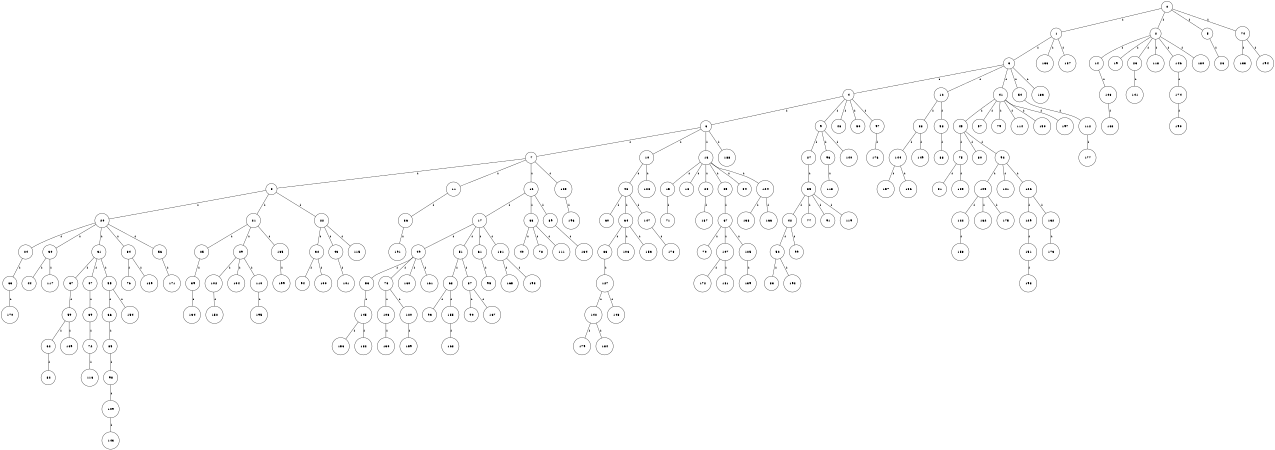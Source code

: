 graph G {
size="8.5,11;"
ratio = "expand;"
fixedsize="true;"
overlap="scale;"
node[shape=circle,width=.12,hight=.12,fontsize=12]
edge[fontsize=12]

0[label=" 0" color=black, pos="2.5122346,1.3987202!"];
1[label=" 1" color=black, pos="2.2712043,0.28105864!"];
2[label=" 2" color=black, pos="2.239887,1.299342!"];
3[label=" 3" color=black, pos="0.36699263,0.058513822!"];
4[label=" 4" color=black, pos="1.9721561,1.2209248!"];
5[label=" 5" color=black, pos="2.9621127,0.88116347!"];
6[label=" 6" color=black, pos="2.0956647,0.77506588!"];
7[label=" 7" color=black, pos="2.7527484,2.3820569!"];
8[label=" 8" color=black, pos="2.0019008,0.62851527!"];
9[label=" 9" color=black, pos="1.3125029,2.1648996!"];
10[label=" 10" color=black, pos="2.4105428,2.5068459!"];
11[label=" 11" color=black, pos="1.6314685,0.27218989!"];
12[label=" 12" color=black, pos="0.10347103,0.015933411!"];
13[label=" 13" color=black, pos="1.6748374,1.3807884!"];
14[label=" 14" color=black, pos="0.82657941,2.1055026!"];
15[label=" 15" color=black, pos="0.29790173,2.8443108!"];
16[label=" 16" color=black, pos="2.2683367,0.57290759!"];
17[label=" 17" color=black, pos="1.3824,0.13322949!"];
18[label=" 18" color=black, pos="1.2020489,2.5704781!"];
19[label=" 19" color=black, pos="1.2054351,0.43714195!"];
20[label=" 20" color=black, pos="2.3357827,0.37448986!"];
21[label=" 21" color=black, pos="1.3501722,2.7811222!"];
22[label=" 22" color=black, pos="0.91113255,2.7560794!"];
23[label=" 23" color=black, pos="0.37418425,0.50883681!"];
24[label=" 24" color=black, pos="1.0732163,1.2233605!"];
25[label=" 25" color=black, pos="2.8195516,0.24855909!"];
26[label=" 26" color=black, pos="0.9966654,2.8551178!"];
27[label=" 27" color=black, pos="0.66170526,1.5110066!"];
28[label=" 28" color=black, pos="0.74533515,2.008108!"];
29[label=" 29" color=black, pos="0.64077475,2.272259!"];
30[label=" 30" color=black, pos="0.67585496,2.7609416!"];
31[label=" 31" color=black, pos="0.62872874,0.69256015!"];
32[label=" 32" color=black, pos="0.35152278,0.15756143!"];
33[label=" 33" color=black, pos="2.2725107,2.1926748!"];
34[label=" 34" color=black, pos="0.22515776,2.4712766!"];
35[label=" 35" color=black, pos="0.34005245,0.88435095!"];
36[label=" 36" color=black, pos="1.8677797,0.18089498!"];
37[label=" 37" color=black, pos="1.6816892,0.060461749!"];
38[label=" 38" color=black, pos="2.4814925,0.40758338!"];
39[label=" 39" color=black, pos="2.0911817,2.8121663!"];
40[label=" 40" color=black, pos="1.0160642,1.6137789!"];
41[label=" 41" color=black, pos="2.3758483,2.557751!"];
42[label=" 42" color=black, pos="2.8542463,0.48786904!"];
43[label=" 43" color=black, pos="2.0113108,2.2796864!"];
44[label=" 44" color=black, pos="1.264679,2.3876449!"];
45[label=" 45" color=black, pos="1.9137354,2.3039124!"];
46[label=" 46" color=black, pos="2.26951,1.5054491!"];
47[label=" 47" color=black, pos="2.8116393,1.8033962!"];
48[label=" 48" color=black, pos="1.2873431,2.1162783!"];
49[label=" 49" color=black, pos="0.22362874,2.2641974!"];
50[label=" 50" color=black, pos="2.7030569,0.27217388!"];
51[label=" 51" color=black, pos="1.1242865,1.5934581!"];
52[label=" 52" color=black, pos="1.0124416,2.3353337!"];
53[label=" 53" color=black, pos="1.4292097,1.3214049!"];
54[label=" 54" color=black, pos="0.35074175,0.059411458!"];
55[label=" 55" color=black, pos="1.1444693,1.9900845!"];
56[label=" 56" color=black, pos="0.27998271,0.095003897!"];
57[label=" 57" color=black, pos="1.7803921,1.5814865!"];
58[label=" 58" color=black, pos="2.1112678,0.19781668!"];
59[label=" 59" color=black, pos="0.40552068,1.6245198!"];
60[label=" 60" color=black, pos="0.77237788,0.34413932!"];
61[label=" 61" color=black, pos="2.5990994,1.9003074!"];
62[label=" 62" color=black, pos="1.4923981,0.11222218!"];
63[label=" 63" color=black, pos="0.82252649,0.06867994!"];
64[label=" 64" color=black, pos="0.20866946,1.6061206!"];
65[label=" 65" color=black, pos="0.52288517,2.4725106!"];
66[label=" 66" color=black, pos="0.041267587,2.8697073!"];
67[label=" 67" color=black, pos="0.46160209,1.8647506!"];
68[label=" 68" color=black, pos="1.4540805,2.4355676!"];
69[label=" 69" color=black, pos="0.87443407,1.003021!"];
70[label=" 70" color=black, pos="2.2955938,2.0036996!"];
71[label=" 71" color=black, pos="1.2175499,2.2206295!"];
72[label=" 72" color=black, pos="2.2360634,0.41528092!"];
73[label=" 73" color=black, pos="0.014357305,1.3931016!"];
74[label=" 74" color=black, pos="1.5581188,1.5024132!"];
75[label=" 75" color=black, pos="0.75703592,1.2537009!"];
76[label=" 76" color=black, pos="1.5760536,2.2642962!"];
77[label=" 77" color=black, pos="2.0251434,2.8173199!"];
78[label=" 78" color=black, pos="2.3825605,0.43885752!"];
79[label=" 79" color=black, pos="0.89339913,2.0263297!"];
80[label=" 80" color=black, pos="0.48623713,1.8884112!"];
81[label=" 81" color=black, pos="1.3294021,2.5562193!"];
82[label=" 82" color=black, pos="1.5443216,2.9072418!"];
83[label=" 83" color=black, pos="1.4257962,0.51247392!"];
84[label=" 84" color=black, pos="0.85021111,1.4523376!"];
85[label=" 85" color=black, pos="0.044087445,2.1960918!"];
86[label=" 86" color=black, pos="0.090677009,0.026758329!"];
87[label=" 87" color=black, pos="2.2944363,2.1135387!"];
88[label=" 88" color=black, pos="1.4946987,0.28126785!"];
89[label=" 89" color=black, pos="1.2834626,2.7116217!"];
90[label=" 90" color=black, pos="2.8961197,2.1291418!"];
91[label=" 91" color=black, pos="2.7798062,0.32376575!"];
92[label=" 92" color=black, pos="2.4183858,1.5053719!"];
93[label=" 93" color=black, pos="1.0457608,1.8891212!"];
94[label=" 94" color=black, pos="2.3364129,2.1205139!"];
95[label=" 95" color=black, pos="0.96896761,1.4115226!"];
96[label=" 96" color=black, pos="1.2360025,1.2877671!"];
97[label=" 97" color=black, pos="2.5302776,0.34724928!"];
98[label=" 98" color=black, pos="0.61825235,0.74831318!"];
99[label=" 99" color=black, pos="0.11800673,1.0280759!"];
100[label=" 100" color=black, pos="1.8481822,2.9988659!"];
101[label=" 101" color=black, pos="1.2349114,0.030380801!"];
102[label=" 102" color=black, pos="1.8038667,0.20217346!"];
103[label=" 103" color=black, pos="0.38494735,0.23650054!"];
104[label=" 104" color=black, pos="1.3064865,2.1404149!"];
105[label=" 105" color=black, pos="1.5236564,2.2631614!"];
106[label=" 106" color=black, pos="1.9640552,0.53996734!"];
107[label=" 107" color=black, pos="1.0835536,0.61845451!"];
108[label=" 108" color=black, pos="2.101491,1.8256788!"];
109[label=" 109" color=black, pos="2.5053075,1.9077266!"];
110[label=" 110" color=black, pos="0.0069543384,2.0820084!"];
111[label=" 111" color=black, pos="2.7235961,0.012851503!"];
112[label=" 112" color=black, pos="1.8427765,0.86684681!"];
113[label=" 113" color=black, pos="0.64093055,2.5083417!"];
114[label=" 114" color=black, pos="1.1414829,2.6870477!"];
115[label=" 115" color=black, pos="2.6163523,0.15677223!"];
116[label=" 116" color=black, pos="1.9228226,1.0542456!"];
117[label=" 117" color=black, pos="0.83851065,2.7373042!"];
118[label=" 118" color=black, pos="1.0718723,1.2373667!"];
119[label=" 119" color=black, pos="0.13782153,2.8255511!"];
120[label=" 120" color=black, pos="1.4034846,2.347031!"];
121[label=" 121" color=black, pos="0.82240617,0.64940088!"];
122[label=" 122" color=black, pos="2.9036819,2.1889255!"];
123[label=" 123" color=black, pos="1.6419508,1.2378774!"];
124[label=" 124" color=black, pos="2.3281488,2.9929035!"];
125[label=" 125" color=black, pos="2.2540952,2.0121244!"];
126[label=" 126" color=black, pos="2.5495203,0.12143598!"];
127[label=" 127" color=black, pos="0.49970925,1.6679399!"];
128[label=" 128" color=black, pos="2.639385,2.9476089!"];
129[label=" 129" color=black, pos="2.8703437,2.4256802!"];
130[label=" 130" color=black, pos="2.9334584,2.2940597!"];
131[label=" 131" color=black, pos="2.9603034,2.1401826!"];
132[label=" 132" color=black, pos="2.8240601,2.4551116!"];
133[label=" 133" color=black, pos="1.8632938,1.4041229!"];
134[label=" 134" color=black, pos="0.71672707,0.10015582!"];
135[label=" 135" color=black, pos="0.47254597,1.1196301!"];
136[label=" 136" color=black, pos="0.78306659,0.57372215!"];
137[label=" 137" color=black, pos="2.6642489,0.42743583!"];
138[label=" 138" color=black, pos="2.6140081,0.17311651!"];
139[label=" 139" color=black, pos="1.2534326,1.8627637!"];
140[label=" 140" color=black, pos="2.4463853,0.15564816!"];
141[label=" 141" color=black, pos="2.7851113,1.7224931!"];
142[label=" 142" color=black, pos="1.08533,1.7182747!"];
143[label=" 143" color=black, pos="1.5907446,0.66980691!"];
144[label=" 144" color=black, pos="1.9051439,2.0272214!"];
145[label=" 145" color=black, pos="1.2429314,0.1671001!"];
146[label=" 146" color=black, pos="0.17615278,0.43125106!"];
147[label=" 147" color=black, pos="2.6535158,0.50707821!"];
148[label=" 148" color=black, pos="2.6118901,2.40958!"];
149[label=" 149" color=black, pos="0.22249745,2.8988398!"];
150[label=" 150" color=black, pos="0.95472196,2.8657033!"];
151[label=" 151" color=black, pos="0.45501939,1.9192777!"];
152[label=" 152" color=black, pos="1.7790393,1.9295561!"];
153[label=" 153" color=black, pos="2.4011563,2.8789103!"];
154[label=" 154" color=black, pos="2.4368728,0.0068945489!"];
155[label=" 155" color=black, pos="2.6041761,1.1902896!"];
156[label=" 156" color=black, pos="1.1766991,1.6130677!"];
157[label=" 157" color=black, pos="2.7319428,0.70702399!"];
158[label=" 158" color=black, pos="1.129022,2.2321312!"];
159[label=" 159" color=black, pos="2.1082376,2.9442047!"];
160[label=" 160" color=black, pos="2.097908,2.9092476!"];
161[label=" 161" color=black, pos="0.9704171,0.076373472!"];
162[label=" 162" color=black, pos="1.0983192,2.4976786!"];
163[label=" 163" color=black, pos="0.59724078,0.91856156!"];
164[label=" 164" color=black, pos="1.2878379,1.1731365!"];
165[label=" 165" color=black, pos="0.043536718,1.7064453!"];
166[label=" 166" color=black, pos="0.45288781,2.7566002!"];
167[label=" 167" color=black, pos="2.0899855,1.4484023!"];
168[label=" 168" color=black, pos="1.5745658,2.6869578!"];
169[label=" 169" color=black, pos="1.1458078,0.95227284!"];
170[label=" 170" color=black, pos="0.84659932,0.94662232!"];
171[label=" 171" color=black, pos="0.13791959,1.21778!"];
172[label=" 172" color=black, pos="1.3968131,1.4455381!"];
173[label=" 173" color=black, pos="0.27107696,1.6129086!"];
174[label=" 174" color=black, pos="1.09056,1.2850902!"];
175[label=" 175" color=black, pos="1.0703137,0.36843891!"];
176[label=" 176" color=black, pos="1.0911423,0.18986235!"];
177[label=" 177" color=black, pos="1.818728,2.4810771!"];
178[label=" 178" color=black, pos="0.5920866,1.1091674!"];
179[label=" 179" color=black, pos="2.2928833,0.15576363!"];
180[label=" 180" color=black, pos="0.71786392,2.1300462!"];
181[label=" 181" color=black, pos="2.7532851,1.7129057!"];
182[label=" 182" color=black, pos="1.1124635,2.0243905!"];
183[label=" 183" color=black, pos="0.73148823,1.8276566!"];
184[label=" 184" color=black, pos="1.4482261,2.0595806!"];
185[label=" 185" color=black, pos="2.1596542,2.9322815!"];
186[label=" 186" color=black, pos="0.96835712,1.481747!"];
187[label=" 187" color=black, pos="1.3683963,1.9509368!"];
188[label=" 188" color=black, pos="2.2388123,0.075201138!"];
189[label=" 189" color=black, pos="1.8239377,2.8359424!"];
190[label=" 190" color=black, pos="0.7861026,1.1191784!"];
191[label=" 191" color=black, pos="1.2531622,0.34022139!"];
192[label=" 192" color=black, pos="2.964354,1.9683424!"];
193[label=" 193" color=black, pos="1.9404598,1.8757489!"];
194[label=" 194" color=black, pos="2.9420728,0.17005726!"];
195[label=" 195" color=black, pos="0.99500643,1.3967294!"];
196[label=" 196" color=black, pos="0.20197696,1.2259161!"];
197[label=" 197" color=black, pos="1.2600373,0.96231585!"];
198[label=" 198" color=black, pos="0.92219129,1.5637307!"];
199[label=" 199" color=black, pos="2.0283292,2.8767418!"];
0--1[label="1"]
0--2[label="1"]
0--5[label="1"]
0--74[label="1"]
1--3[label="1"]
1--136[label="1"]
1--137[label="1"]
2--14[label="1"]
2--19[label="1"]
2--23[label="1"]
2--118[label="1"]
2--146[label="1"]
2--180[label="1"]
3--4[label="1"]
3--12[label="1"]
3--41[label="1"]
3--54[label="1"]
3--183[label="1"]
4--6[label="1"]
4--9[label="1"]
4--48[label="1"]
4--50[label="1"]
4--97[label="1"]
5--26[label="1"]
6--7[label="1"]
6--10[label="1"]
6--13[label="1"]
6--188[label="1"]
7--8[label="1"]
7--11[label="1"]
7--16[label="1"]
7--123[label="1"]
8--20[label="1"]
8--21[label="1"]
8--22[label="1"]
9--27[label="1"]
9--96[label="1"]
9--140[label="1"]
10--46[label="1"]
10--128[label="1"]
11--36[label="1"]
12--38[label="1"]
12--58[label="1"]
13--15[label="1"]
13--18[label="1"]
13--28[label="1"]
13--65[label="1"]
13--84[label="1"]
13--124[label="1"]
14--108[label="1"]
15--71[label="1"]
16--17[label="1"]
16--33[label="1"]
16--89[label="1"]
17--49[label="1"]
17--51[label="1"]
17--61[label="1"]
17--131[label="1"]
20--24[label="1"]
20--30[label="1"]
20--31[label="1"]
20--34[label="1"]
20--56[label="1"]
21--25[label="1"]
21--29[label="1"]
21--135[label="1"]
22--32[label="1"]
22--43[label="1"]
22--115[label="1"]
23--141[label="1"]
24--63[label="1"]
25--39[label="1"]
27--35[label="1"]
28--187[label="1"]
29--102[label="1"]
29--104[label="1"]
29--110[label="1"]
30--44[label="1"]
30--117[label="1"]
31--37[label="1"]
31--47[label="1"]
31--55[label="1"]
32--94[label="1"]
32--100[label="1"]
33--40[label="1"]
33--78[label="1"]
33--111[label="1"]
34--76[label="1"]
34--189[label="1"]
35--42[label="1"]
35--77[label="1"]
35--91[label="1"]
35--119[label="1"]
36--191[label="1"]
37--59[label="1"]
38--144[label="1"]
38--149[label="1"]
39--134[label="1"]
41--45[label="1"]
41--57[label="1"]
41--79[label="1"]
41--114[label="1"]
41--150[label="1"]
41--197[label="1"]
42--52[label="1"]
42--99[label="1"]
43--101[label="1"]
45--75[label="1"]
45--80[label="1"]
45--92[label="1"]
46--60[label="1"]
46--64[label="1"]
46--147[label="1"]
47--69[label="1"]
49--53[label="1"]
49--73[label="1"]
49--160[label="1"]
49--161[label="1"]
51--68[label="1"]
51--87[label="1"]
52--83[label="1"]
52--192[label="1"]
53--145[label="1"]
54--112[label="1"]
55--66[label="1"]
55--154[label="1"]
56--171[label="1"]
58--88[label="1"]
59--62[label="1"]
59--169[label="1"]
61--95[label="1"]
62--82[label="1"]
63--170[label="1"]
64--86[label="1"]
64--106[label="1"]
64--153[label="1"]
65--67[label="1"]
66--85[label="1"]
67--70[label="1"]
67--107[label="1"]
67--125[label="1"]
68--93[label="1"]
68--155[label="1"]
69--72[label="1"]
72--116[label="1"]
73--103[label="1"]
73--120[label="1"]
74--133[label="1"]
74--194[label="1"]
75--81[label="1"]
75--185[label="1"]
85--98[label="1"]
86--127[label="1"]
87--90[label="1"]
87--167[label="1"]
89--164[label="1"]
92--105[label="1"]
92--121[label="1"]
92--126[label="1"]
96--113[label="1"]
97--176[label="1"]
98--109[label="1"]
102--152[label="1"]
103--130[label="1"]
105--122[label="1"]
105--162[label="1"]
105--175[label="1"]
107--172[label="1"]
107--181[label="1"]
108--163[label="1"]
109--143[label="1"]
110--195[label="1"]
112--177[label="1"]
120--159[label="1"]
122--158[label="1"]
123--196[label="1"]
124--138[label="1"]
124--166[label="1"]
125--139[label="1"]
126--129[label="1"]
126--132[label="1"]
127--142[label="1"]
127--148[label="1"]
129--151[label="1"]
131--165[label="1"]
131--193[label="1"]
132--173[label="1"]
135--199[label="1"]
142--179[label="1"]
142--184[label="1"]
144--157[label="1"]
144--186[label="1"]
145--156[label="1"]
145--182[label="1"]
146--174[label="1"]
147--178[label="1"]
151--198[label="1"]
155--168[label="1"]
174--190[label="1"]

}
